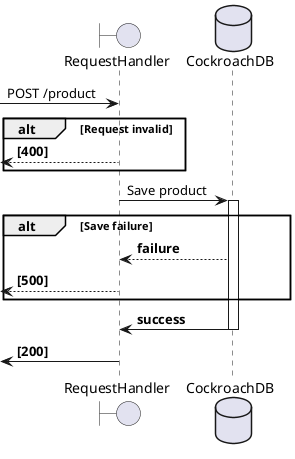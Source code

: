 @startuml
'https://plantuml.com/sequence-diagram

boundary RequestHandler
database CockroachDB

-> RequestHandler: POST /product
alt Request invalid
    <-- RequestHandler: <b>[400]
end

RequestHandler -> CockroachDB ++ : Save product
alt Save failure
    RequestHandler <-- CockroachDB: <b>failure
    <-- RequestHandler : <b>[500]
end
RequestHandler <- CockroachDB -- : <b>success
<- RequestHandler : <b>[200]

@enduml